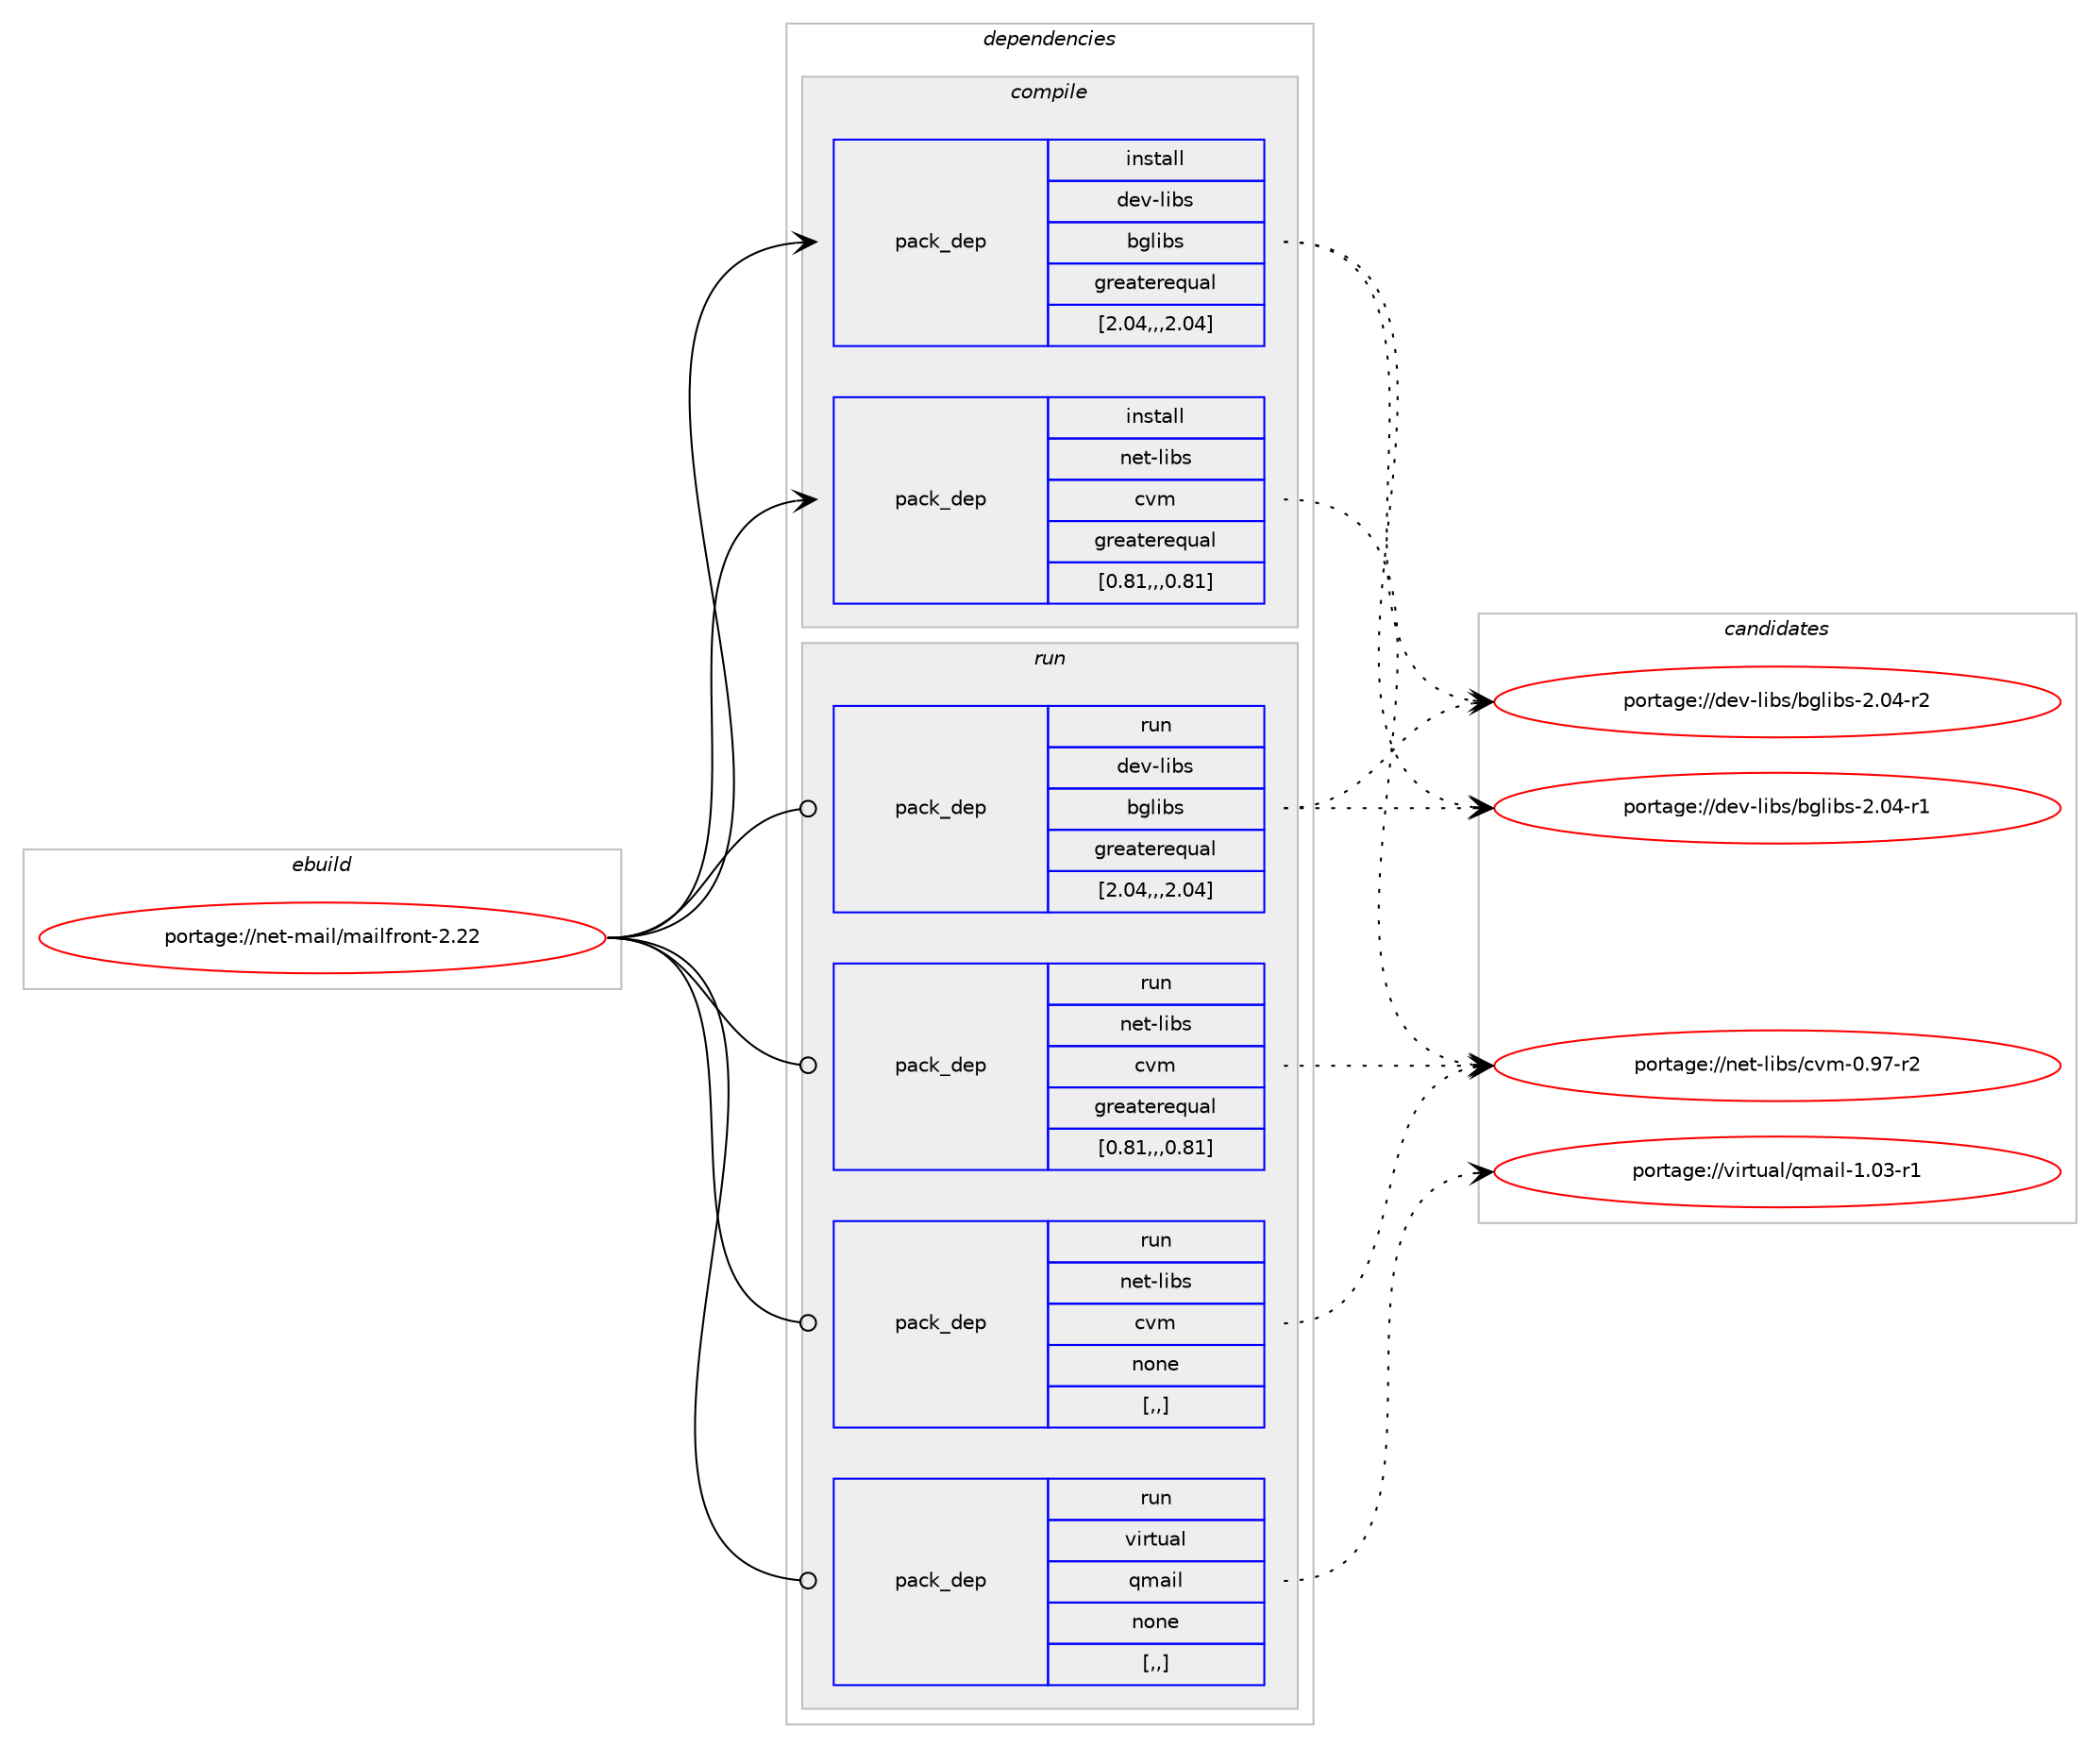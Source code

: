 digraph prolog {

# *************
# Graph options
# *************

newrank=true;
concentrate=true;
compound=true;
graph [rankdir=LR,fontname=Helvetica,fontsize=10,ranksep=1.5];#, ranksep=2.5, nodesep=0.2];
edge  [arrowhead=vee];
node  [fontname=Helvetica,fontsize=10];

# **********
# The ebuild
# **********

subgraph cluster_leftcol {
color=gray;
label=<<i>ebuild</i>>;
id [label="portage://net-mail/mailfront-2.22", color=red, width=4, href="../net-mail/mailfront-2.22.svg"];
}

# ****************
# The dependencies
# ****************

subgraph cluster_midcol {
color=gray;
label=<<i>dependencies</i>>;
subgraph cluster_compile {
fillcolor="#eeeeee";
style=filled;
label=<<i>compile</i>>;
subgraph pack266280 {
dependency364168 [label=<<TABLE BORDER="0" CELLBORDER="1" CELLSPACING="0" CELLPADDING="4" WIDTH="220"><TR><TD ROWSPAN="6" CELLPADDING="30">pack_dep</TD></TR><TR><TD WIDTH="110">install</TD></TR><TR><TD>dev-libs</TD></TR><TR><TD>bglibs</TD></TR><TR><TD>greaterequal</TD></TR><TR><TD>[2.04,,,2.04]</TD></TR></TABLE>>, shape=none, color=blue];
}
id:e -> dependency364168:w [weight=20,style="solid",arrowhead="vee"];
subgraph pack266281 {
dependency364169 [label=<<TABLE BORDER="0" CELLBORDER="1" CELLSPACING="0" CELLPADDING="4" WIDTH="220"><TR><TD ROWSPAN="6" CELLPADDING="30">pack_dep</TD></TR><TR><TD WIDTH="110">install</TD></TR><TR><TD>net-libs</TD></TR><TR><TD>cvm</TD></TR><TR><TD>greaterequal</TD></TR><TR><TD>[0.81,,,0.81]</TD></TR></TABLE>>, shape=none, color=blue];
}
id:e -> dependency364169:w [weight=20,style="solid",arrowhead="vee"];
}
subgraph cluster_compileandrun {
fillcolor="#eeeeee";
style=filled;
label=<<i>compile and run</i>>;
}
subgraph cluster_run {
fillcolor="#eeeeee";
style=filled;
label=<<i>run</i>>;
subgraph pack266282 {
dependency364170 [label=<<TABLE BORDER="0" CELLBORDER="1" CELLSPACING="0" CELLPADDING="4" WIDTH="220"><TR><TD ROWSPAN="6" CELLPADDING="30">pack_dep</TD></TR><TR><TD WIDTH="110">run</TD></TR><TR><TD>dev-libs</TD></TR><TR><TD>bglibs</TD></TR><TR><TD>greaterequal</TD></TR><TR><TD>[2.04,,,2.04]</TD></TR></TABLE>>, shape=none, color=blue];
}
id:e -> dependency364170:w [weight=20,style="solid",arrowhead="odot"];
subgraph pack266283 {
dependency364171 [label=<<TABLE BORDER="0" CELLBORDER="1" CELLSPACING="0" CELLPADDING="4" WIDTH="220"><TR><TD ROWSPAN="6" CELLPADDING="30">pack_dep</TD></TR><TR><TD WIDTH="110">run</TD></TR><TR><TD>net-libs</TD></TR><TR><TD>cvm</TD></TR><TR><TD>greaterequal</TD></TR><TR><TD>[0.81,,,0.81]</TD></TR></TABLE>>, shape=none, color=blue];
}
id:e -> dependency364171:w [weight=20,style="solid",arrowhead="odot"];
subgraph pack266284 {
dependency364172 [label=<<TABLE BORDER="0" CELLBORDER="1" CELLSPACING="0" CELLPADDING="4" WIDTH="220"><TR><TD ROWSPAN="6" CELLPADDING="30">pack_dep</TD></TR><TR><TD WIDTH="110">run</TD></TR><TR><TD>net-libs</TD></TR><TR><TD>cvm</TD></TR><TR><TD>none</TD></TR><TR><TD>[,,]</TD></TR></TABLE>>, shape=none, color=blue];
}
id:e -> dependency364172:w [weight=20,style="solid",arrowhead="odot"];
subgraph pack266285 {
dependency364173 [label=<<TABLE BORDER="0" CELLBORDER="1" CELLSPACING="0" CELLPADDING="4" WIDTH="220"><TR><TD ROWSPAN="6" CELLPADDING="30">pack_dep</TD></TR><TR><TD WIDTH="110">run</TD></TR><TR><TD>virtual</TD></TR><TR><TD>qmail</TD></TR><TR><TD>none</TD></TR><TR><TD>[,,]</TD></TR></TABLE>>, shape=none, color=blue];
}
id:e -> dependency364173:w [weight=20,style="solid",arrowhead="odot"];
}
}

# **************
# The candidates
# **************

subgraph cluster_choices {
rank=same;
color=gray;
label=<<i>candidates</i>>;

subgraph choice266280 {
color=black;
nodesep=1;
choice100101118451081059811547981031081059811545504648524511450 [label="portage://dev-libs/bglibs-2.04-r2", color=red, width=4,href="../dev-libs/bglibs-2.04-r2.svg"];
choice100101118451081059811547981031081059811545504648524511449 [label="portage://dev-libs/bglibs-2.04-r1", color=red, width=4,href="../dev-libs/bglibs-2.04-r1.svg"];
dependency364168:e -> choice100101118451081059811547981031081059811545504648524511450:w [style=dotted,weight="100"];
dependency364168:e -> choice100101118451081059811547981031081059811545504648524511449:w [style=dotted,weight="100"];
}
subgraph choice266281 {
color=black;
nodesep=1;
choice1101011164510810598115479911810945484657554511450 [label="portage://net-libs/cvm-0.97-r2", color=red, width=4,href="../net-libs/cvm-0.97-r2.svg"];
dependency364169:e -> choice1101011164510810598115479911810945484657554511450:w [style=dotted,weight="100"];
}
subgraph choice266282 {
color=black;
nodesep=1;
choice100101118451081059811547981031081059811545504648524511450 [label="portage://dev-libs/bglibs-2.04-r2", color=red, width=4,href="../dev-libs/bglibs-2.04-r2.svg"];
choice100101118451081059811547981031081059811545504648524511449 [label="portage://dev-libs/bglibs-2.04-r1", color=red, width=4,href="../dev-libs/bglibs-2.04-r1.svg"];
dependency364170:e -> choice100101118451081059811547981031081059811545504648524511450:w [style=dotted,weight="100"];
dependency364170:e -> choice100101118451081059811547981031081059811545504648524511449:w [style=dotted,weight="100"];
}
subgraph choice266283 {
color=black;
nodesep=1;
choice1101011164510810598115479911810945484657554511450 [label="portage://net-libs/cvm-0.97-r2", color=red, width=4,href="../net-libs/cvm-0.97-r2.svg"];
dependency364171:e -> choice1101011164510810598115479911810945484657554511450:w [style=dotted,weight="100"];
}
subgraph choice266284 {
color=black;
nodesep=1;
choice1101011164510810598115479911810945484657554511450 [label="portage://net-libs/cvm-0.97-r2", color=red, width=4,href="../net-libs/cvm-0.97-r2.svg"];
dependency364172:e -> choice1101011164510810598115479911810945484657554511450:w [style=dotted,weight="100"];
}
subgraph choice266285 {
color=black;
nodesep=1;
choice11810511411611797108471131099710510845494648514511449 [label="portage://virtual/qmail-1.03-r1", color=red, width=4,href="../virtual/qmail-1.03-r1.svg"];
dependency364173:e -> choice11810511411611797108471131099710510845494648514511449:w [style=dotted,weight="100"];
}
}

}
